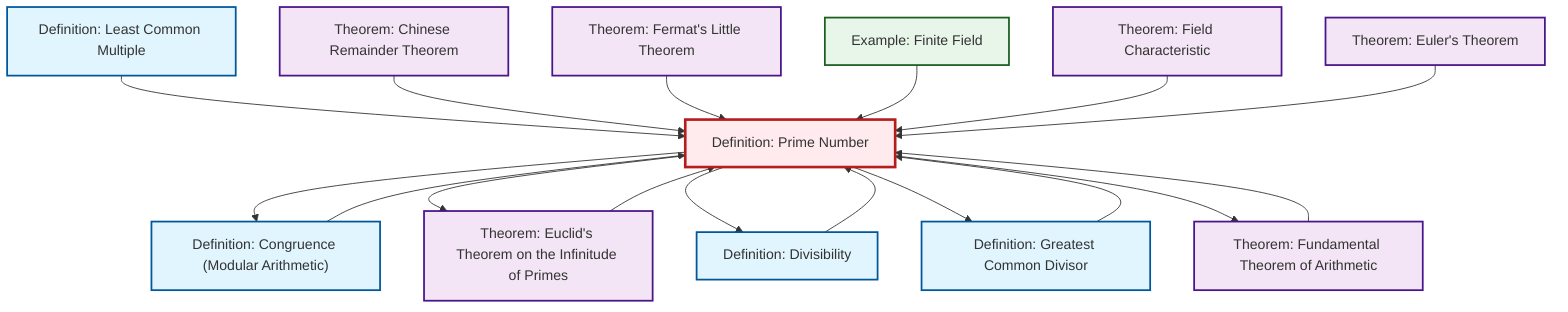 graph TD
    classDef definition fill:#e1f5fe,stroke:#01579b,stroke-width:2px
    classDef theorem fill:#f3e5f5,stroke:#4a148c,stroke-width:2px
    classDef axiom fill:#fff3e0,stroke:#e65100,stroke-width:2px
    classDef example fill:#e8f5e9,stroke:#1b5e20,stroke-width:2px
    classDef current fill:#ffebee,stroke:#b71c1c,stroke-width:3px
    thm-field-characteristic["Theorem: Field Characteristic"]:::theorem
    ex-finite-field["Example: Finite Field"]:::example
    def-prime["Definition: Prime Number"]:::definition
    thm-euclid-infinitude-primes["Theorem: Euclid's Theorem on the Infinitude of Primes"]:::theorem
    def-divisibility["Definition: Divisibility"]:::definition
    thm-fermat-little["Theorem: Fermat's Little Theorem"]:::theorem
    thm-chinese-remainder["Theorem: Chinese Remainder Theorem"]:::theorem
    def-lcm["Definition: Least Common Multiple"]:::definition
    thm-fundamental-arithmetic["Theorem: Fundamental Theorem of Arithmetic"]:::theorem
    def-gcd["Definition: Greatest Common Divisor"]:::definition
    thm-euler["Theorem: Euler's Theorem"]:::theorem
    def-congruence["Definition: Congruence (Modular Arithmetic)"]:::definition
    def-divisibility --> def-prime
    def-prime --> def-congruence
    def-lcm --> def-prime
    thm-chinese-remainder --> def-prime
    thm-fermat-little --> def-prime
    def-prime --> thm-euclid-infinitude-primes
    thm-euclid-infinitude-primes --> def-prime
    def-prime --> def-divisibility
    def-gcd --> def-prime
    def-prime --> def-gcd
    ex-finite-field --> def-prime
    def-congruence --> def-prime
    thm-field-characteristic --> def-prime
    def-prime --> thm-fundamental-arithmetic
    thm-euler --> def-prime
    thm-fundamental-arithmetic --> def-prime
    class def-prime current